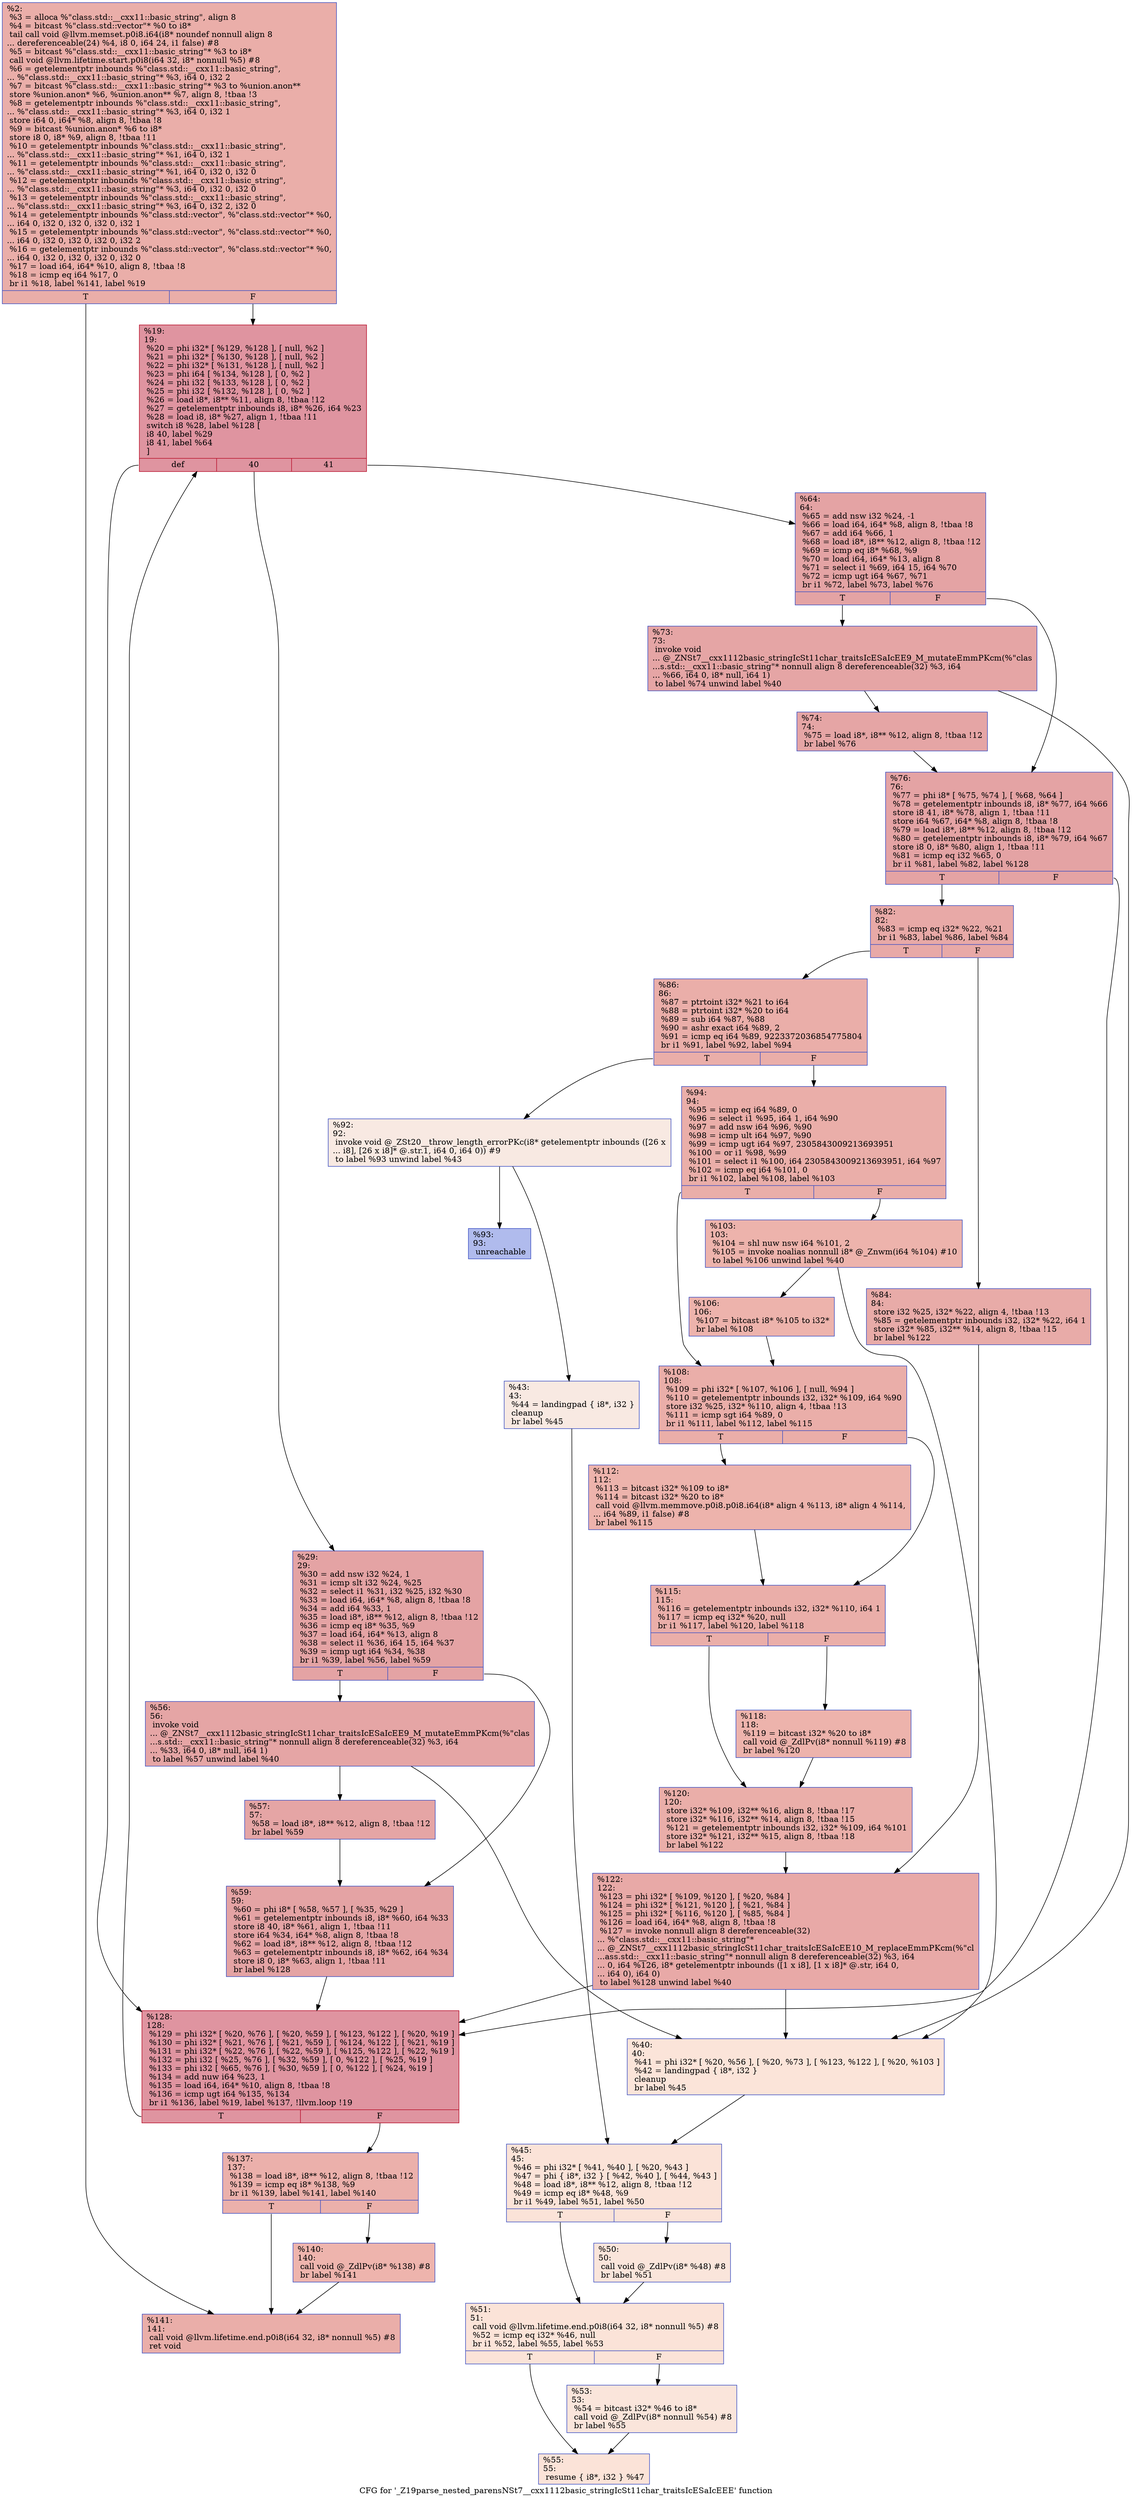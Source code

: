 digraph "CFG for '_Z19parse_nested_parensNSt7__cxx1112basic_stringIcSt11char_traitsIcESaIcEEE' function" {
	label="CFG for '_Z19parse_nested_parensNSt7__cxx1112basic_stringIcSt11char_traitsIcESaIcEEE' function";

	Node0x564a911736f0 [shape=record,color="#3d50c3ff", style=filled, fillcolor="#d0473d70",label="{%2:\l  %3 = alloca %\"class.std::__cxx11::basic_string\", align 8\l  %4 = bitcast %\"class.std::vector\"* %0 to i8*\l  tail call void @llvm.memset.p0i8.i64(i8* noundef nonnull align 8\l... dereferenceable(24) %4, i8 0, i64 24, i1 false) #8\l  %5 = bitcast %\"class.std::__cxx11::basic_string\"* %3 to i8*\l  call void @llvm.lifetime.start.p0i8(i64 32, i8* nonnull %5) #8\l  %6 = getelementptr inbounds %\"class.std::__cxx11::basic_string\",\l... %\"class.std::__cxx11::basic_string\"* %3, i64 0, i32 2\l  %7 = bitcast %\"class.std::__cxx11::basic_string\"* %3 to %union.anon**\l  store %union.anon* %6, %union.anon** %7, align 8, !tbaa !3\l  %8 = getelementptr inbounds %\"class.std::__cxx11::basic_string\",\l... %\"class.std::__cxx11::basic_string\"* %3, i64 0, i32 1\l  store i64 0, i64* %8, align 8, !tbaa !8\l  %9 = bitcast %union.anon* %6 to i8*\l  store i8 0, i8* %9, align 8, !tbaa !11\l  %10 = getelementptr inbounds %\"class.std::__cxx11::basic_string\",\l... %\"class.std::__cxx11::basic_string\"* %1, i64 0, i32 1\l  %11 = getelementptr inbounds %\"class.std::__cxx11::basic_string\",\l... %\"class.std::__cxx11::basic_string\"* %1, i64 0, i32 0, i32 0\l  %12 = getelementptr inbounds %\"class.std::__cxx11::basic_string\",\l... %\"class.std::__cxx11::basic_string\"* %3, i64 0, i32 0, i32 0\l  %13 = getelementptr inbounds %\"class.std::__cxx11::basic_string\",\l... %\"class.std::__cxx11::basic_string\"* %3, i64 0, i32 2, i32 0\l  %14 = getelementptr inbounds %\"class.std::vector\", %\"class.std::vector\"* %0,\l... i64 0, i32 0, i32 0, i32 0, i32 1\l  %15 = getelementptr inbounds %\"class.std::vector\", %\"class.std::vector\"* %0,\l... i64 0, i32 0, i32 0, i32 0, i32 2\l  %16 = getelementptr inbounds %\"class.std::vector\", %\"class.std::vector\"* %0,\l... i64 0, i32 0, i32 0, i32 0, i32 0\l  %17 = load i64, i64* %10, align 8, !tbaa !8\l  %18 = icmp eq i64 %17, 0\l  br i1 %18, label %141, label %19\l|{<s0>T|<s1>F}}"];
	Node0x564a911736f0:s0 -> Node0x564a91173ed0;
	Node0x564a911736f0:s1 -> Node0x564a91176290;
	Node0x564a91176290 [shape=record,color="#b70d28ff", style=filled, fillcolor="#b70d2870",label="{%19:\l19:                                               \l  %20 = phi i32* [ %129, %128 ], [ null, %2 ]\l  %21 = phi i32* [ %130, %128 ], [ null, %2 ]\l  %22 = phi i32* [ %131, %128 ], [ null, %2 ]\l  %23 = phi i64 [ %134, %128 ], [ 0, %2 ]\l  %24 = phi i32 [ %133, %128 ], [ 0, %2 ]\l  %25 = phi i32 [ %132, %128 ], [ 0, %2 ]\l  %26 = load i8*, i8** %11, align 8, !tbaa !12\l  %27 = getelementptr inbounds i8, i8* %26, i64 %23\l  %28 = load i8, i8* %27, align 1, !tbaa !11\l  switch i8 %28, label %128 [\l    i8 40, label %29\l    i8 41, label %64\l  ]\l|{<s0>def|<s1>40|<s2>41}}"];
	Node0x564a91176290:s0 -> Node0x564a91176400;
	Node0x564a91176290:s1 -> Node0x564a911773e0;
	Node0x564a91176290:s2 -> Node0x564a911774a0;
	Node0x564a911773e0 [shape=record,color="#3d50c3ff", style=filled, fillcolor="#c32e3170",label="{%29:\l29:                                               \l  %30 = add nsw i32 %24, 1\l  %31 = icmp slt i32 %24, %25\l  %32 = select i1 %31, i32 %25, i32 %30\l  %33 = load i64, i64* %8, align 8, !tbaa !8\l  %34 = add i64 %33, 1\l  %35 = load i8*, i8** %12, align 8, !tbaa !12\l  %36 = icmp eq i8* %35, %9\l  %37 = load i64, i64* %13, align 8\l  %38 = select i1 %36, i64 15, i64 %37\l  %39 = icmp ugt i64 %34, %38\l  br i1 %39, label %56, label %59\l|{<s0>T|<s1>F}}"];
	Node0x564a911773e0:s0 -> Node0x564a91178450;
	Node0x564a911773e0:s1 -> Node0x564a911784a0;
	Node0x564a911785e0 [shape=record,color="#3d50c3ff", style=filled, fillcolor="#f5c1a970",label="{%40:\l40:                                               \l  %41 = phi i32* [ %20, %56 ], [ %20, %73 ], [ %123, %122 ], [ %20, %103 ]\l  %42 = landingpad \{ i8*, i32 \}\l          cleanup\l  br label %45\l}"];
	Node0x564a911785e0 -> Node0x564a91178bd0;
	Node0x564a91178cd0 [shape=record,color="#3d50c3ff", style=filled, fillcolor="#efcebd70",label="{%43:\l43:                                               \l  %44 = landingpad \{ i8*, i32 \}\l          cleanup\l  br label %45\l}"];
	Node0x564a91178cd0 -> Node0x564a91178bd0;
	Node0x564a91178bd0 [shape=record,color="#3d50c3ff", style=filled, fillcolor="#f6bfa670",label="{%45:\l45:                                               \l  %46 = phi i32* [ %41, %40 ], [ %20, %43 ]\l  %47 = phi \{ i8*, i32 \} [ %42, %40 ], [ %44, %43 ]\l  %48 = load i8*, i8** %12, align 8, !tbaa !12\l  %49 = icmp eq i8* %48, %9\l  br i1 %49, label %51, label %50\l|{<s0>T|<s1>F}}"];
	Node0x564a91178bd0:s0 -> Node0x564a911790a0;
	Node0x564a91178bd0:s1 -> Node0x564a911790f0;
	Node0x564a911790f0 [shape=record,color="#3d50c3ff", style=filled, fillcolor="#f4c5ad70",label="{%50:\l50:                                               \l  call void @_ZdlPv(i8* %48) #8\l  br label %51\l}"];
	Node0x564a911790f0 -> Node0x564a911790a0;
	Node0x564a911790a0 [shape=record,color="#3d50c3ff", style=filled, fillcolor="#f6bfa670",label="{%51:\l51:                                               \l  call void @llvm.lifetime.end.p0i8(i64 32, i8* nonnull %5) #8\l  %52 = icmp eq i32* %46, null\l  br i1 %52, label %55, label %53\l|{<s0>T|<s1>F}}"];
	Node0x564a911790a0:s0 -> Node0x564a911797e0;
	Node0x564a911790a0:s1 -> Node0x564a91179830;
	Node0x564a91179830 [shape=record,color="#3d50c3ff", style=filled, fillcolor="#f4c5ad70",label="{%53:\l53:                                               \l  %54 = bitcast i32* %46 to i8*\l  call void @_ZdlPv(i8* nonnull %54) #8\l  br label %55\l}"];
	Node0x564a91179830 -> Node0x564a911797e0;
	Node0x564a911797e0 [shape=record,color="#3d50c3ff", style=filled, fillcolor="#f6bfa670",label="{%55:\l55:                                               \l  resume \{ i8*, i32 \} %47\l}"];
	Node0x564a91178450 [shape=record,color="#3d50c3ff", style=filled, fillcolor="#c5333470",label="{%56:\l56:                                               \l  invoke void\l... @_ZNSt7__cxx1112basic_stringIcSt11char_traitsIcESaIcEE9_M_mutateEmmPKcm(%\"clas\l...s.std::__cxx11::basic_string\"* nonnull align 8 dereferenceable(32) %3, i64\l... %33, i64 0, i8* null, i64 1)\l          to label %57 unwind label %40\l}"];
	Node0x564a91178450 -> Node0x564a91179c30;
	Node0x564a91178450 -> Node0x564a911785e0;
	Node0x564a91179c30 [shape=record,color="#3d50c3ff", style=filled, fillcolor="#c5333470",label="{%57:\l57:                                               \l  %58 = load i8*, i8** %12, align 8, !tbaa !12\l  br label %59\l}"];
	Node0x564a91179c30 -> Node0x564a911784a0;
	Node0x564a911784a0 [shape=record,color="#3d50c3ff", style=filled, fillcolor="#c32e3170",label="{%59:\l59:                                               \l  %60 = phi i8* [ %58, %57 ], [ %35, %29 ]\l  %61 = getelementptr inbounds i8, i8* %60, i64 %33\l  store i8 40, i8* %61, align 1, !tbaa !11\l  store i64 %34, i64* %8, align 8, !tbaa !8\l  %62 = load i8*, i8** %12, align 8, !tbaa !12\l  %63 = getelementptr inbounds i8, i8* %62, i64 %34\l  store i8 0, i8* %63, align 1, !tbaa !11\l  br label %128\l}"];
	Node0x564a911784a0 -> Node0x564a91176400;
	Node0x564a911774a0 [shape=record,color="#3d50c3ff", style=filled, fillcolor="#c32e3170",label="{%64:\l64:                                               \l  %65 = add nsw i32 %24, -1\l  %66 = load i64, i64* %8, align 8, !tbaa !8\l  %67 = add i64 %66, 1\l  %68 = load i8*, i8** %12, align 8, !tbaa !12\l  %69 = icmp eq i8* %68, %9\l  %70 = load i64, i64* %13, align 8\l  %71 = select i1 %69, i64 15, i64 %70\l  %72 = icmp ugt i64 %67, %71\l  br i1 %72, label %73, label %76\l|{<s0>T|<s1>F}}"];
	Node0x564a911774a0:s0 -> Node0x564a91178670;
	Node0x564a911774a0:s1 -> Node0x564a9117ad40;
	Node0x564a91178670 [shape=record,color="#3d50c3ff", style=filled, fillcolor="#c5333470",label="{%73:\l73:                                               \l  invoke void\l... @_ZNSt7__cxx1112basic_stringIcSt11char_traitsIcESaIcEE9_M_mutateEmmPKcm(%\"clas\l...s.std::__cxx11::basic_string\"* nonnull align 8 dereferenceable(32) %3, i64\l... %66, i64 0, i8* null, i64 1)\l          to label %74 unwind label %40\l}"];
	Node0x564a91178670 -> Node0x564a9117ae90;
	Node0x564a91178670 -> Node0x564a911785e0;
	Node0x564a9117ae90 [shape=record,color="#3d50c3ff", style=filled, fillcolor="#c5333470",label="{%74:\l74:                                               \l  %75 = load i8*, i8** %12, align 8, !tbaa !12\l  br label %76\l}"];
	Node0x564a9117ae90 -> Node0x564a9117ad40;
	Node0x564a9117ad40 [shape=record,color="#3d50c3ff", style=filled, fillcolor="#c32e3170",label="{%76:\l76:                                               \l  %77 = phi i8* [ %75, %74 ], [ %68, %64 ]\l  %78 = getelementptr inbounds i8, i8* %77, i64 %66\l  store i8 41, i8* %78, align 1, !tbaa !11\l  store i64 %67, i64* %8, align 8, !tbaa !8\l  %79 = load i8*, i8** %12, align 8, !tbaa !12\l  %80 = getelementptr inbounds i8, i8* %79, i64 %67\l  store i8 0, i8* %80, align 1, !tbaa !11\l  %81 = icmp eq i32 %65, 0\l  br i1 %81, label %82, label %128\l|{<s0>T|<s1>F}}"];
	Node0x564a9117ad40:s0 -> Node0x564a9117b5f0;
	Node0x564a9117ad40:s1 -> Node0x564a91176400;
	Node0x564a9117b5f0 [shape=record,color="#3d50c3ff", style=filled, fillcolor="#ca3b3770",label="{%82:\l82:                                               \l  %83 = icmp eq i32* %22, %21\l  br i1 %83, label %86, label %84\l|{<s0>T|<s1>F}}"];
	Node0x564a9117b5f0:s0 -> Node0x564a9117b780;
	Node0x564a9117b5f0:s1 -> Node0x564a9117b7d0;
	Node0x564a9117b7d0 [shape=record,color="#3d50c3ff", style=filled, fillcolor="#cc403a70",label="{%84:\l84:                                               \l  store i32 %25, i32* %22, align 4, !tbaa !13\l  %85 = getelementptr inbounds i32, i32* %22, i64 1\l  store i32* %85, i32** %14, align 8, !tbaa !15\l  br label %122\l}"];
	Node0x564a9117b7d0 -> Node0x564a91178730;
	Node0x564a9117b780 [shape=record,color="#3d50c3ff", style=filled, fillcolor="#d0473d70",label="{%86:\l86:                                               \l  %87 = ptrtoint i32* %21 to i64\l  %88 = ptrtoint i32* %20 to i64\l  %89 = sub i64 %87, %88\l  %90 = ashr exact i64 %89, 2\l  %91 = icmp eq i64 %89, 9223372036854775804\l  br i1 %91, label %92, label %94\l|{<s0>T|<s1>F}}"];
	Node0x564a9117b780:s0 -> Node0x564a9117bee0;
	Node0x564a9117b780:s1 -> Node0x564a9117bf30;
	Node0x564a9117bee0 [shape=record,color="#3d50c3ff", style=filled, fillcolor="#efcebd70",label="{%92:\l92:                                               \l  invoke void @_ZSt20__throw_length_errorPKc(i8* getelementptr inbounds ([26 x\l... i8], [26 x i8]* @.str.1, i64 0, i64 0)) #9\l          to label %93 unwind label %43\l}"];
	Node0x564a9117bee0 -> Node0x564a9117c0f0;
	Node0x564a9117bee0 -> Node0x564a91178cd0;
	Node0x564a9117c0f0 [shape=record,color="#3d50c3ff", style=filled, fillcolor="#4c66d670",label="{%93:\l93:                                               \l  unreachable\l}"];
	Node0x564a9117bf30 [shape=record,color="#3d50c3ff", style=filled, fillcolor="#d0473d70",label="{%94:\l94:                                               \l  %95 = icmp eq i64 %89, 0\l  %96 = select i1 %95, i64 1, i64 %90\l  %97 = add nsw i64 %96, %90\l  %98 = icmp ult i64 %97, %90\l  %99 = icmp ugt i64 %97, 2305843009213693951\l  %100 = or i1 %98, %99\l  %101 = select i1 %100, i64 2305843009213693951, i64 %97\l  %102 = icmp eq i64 %101, 0\l  br i1 %102, label %108, label %103\l|{<s0>T|<s1>F}}"];
	Node0x564a9117bf30:s0 -> Node0x564a9117c810;
	Node0x564a9117bf30:s1 -> Node0x564a911787c0;
	Node0x564a911787c0 [shape=record,color="#3d50c3ff", style=filled, fillcolor="#d6524470",label="{%103:\l103:                                              \l  %104 = shl nuw nsw i64 %101, 2\l  %105 = invoke noalias nonnull i8* @_Znwm(i64 %104) #10\l          to label %106 unwind label %40\l}"];
	Node0x564a911787c0 -> Node0x564a9117c9a0;
	Node0x564a911787c0 -> Node0x564a911785e0;
	Node0x564a9117c9a0 [shape=record,color="#3d50c3ff", style=filled, fillcolor="#d6524470",label="{%106:\l106:                                              \l  %107 = bitcast i8* %105 to i32*\l  br label %108\l}"];
	Node0x564a9117c9a0 -> Node0x564a9117c810;
	Node0x564a9117c810 [shape=record,color="#3d50c3ff", style=filled, fillcolor="#d0473d70",label="{%108:\l108:                                              \l  %109 = phi i32* [ %107, %106 ], [ null, %94 ]\l  %110 = getelementptr inbounds i32, i32* %109, i64 %90\l  store i32 %25, i32* %110, align 4, !tbaa !13\l  %111 = icmp sgt i64 %89, 0\l  br i1 %111, label %112, label %115\l|{<s0>T|<s1>F}}"];
	Node0x564a9117c810:s0 -> Node0x564a9117d610;
	Node0x564a9117c810:s1 -> Node0x564a9117d660;
	Node0x564a9117d610 [shape=record,color="#3d50c3ff", style=filled, fillcolor="#d6524470",label="{%112:\l112:                                              \l  %113 = bitcast i32* %109 to i8*\l  %114 = bitcast i32* %20 to i8*\l  call void @llvm.memmove.p0i8.p0i8.i64(i8* align 4 %113, i8* align 4 %114,\l... i64 %89, i1 false) #8\l  br label %115\l}"];
	Node0x564a9117d610 -> Node0x564a9117d660;
	Node0x564a9117d660 [shape=record,color="#3d50c3ff", style=filled, fillcolor="#d0473d70",label="{%115:\l115:                                              \l  %116 = getelementptr inbounds i32, i32* %110, i64 1\l  %117 = icmp eq i32* %20, null\l  br i1 %117, label %120, label %118\l|{<s0>T|<s1>F}}"];
	Node0x564a9117d660:s0 -> Node0x564a9117dcf0;
	Node0x564a9117d660:s1 -> Node0x564a9117dd40;
	Node0x564a9117dd40 [shape=record,color="#3d50c3ff", style=filled, fillcolor="#d6524470",label="{%118:\l118:                                              \l  %119 = bitcast i32* %20 to i8*\l  call void @_ZdlPv(i8* nonnull %119) #8\l  br label %120\l}"];
	Node0x564a9117dd40 -> Node0x564a9117dcf0;
	Node0x564a9117dcf0 [shape=record,color="#3d50c3ff", style=filled, fillcolor="#d0473d70",label="{%120:\l120:                                              \l  store i32* %109, i32** %16, align 8, !tbaa !17\l  store i32* %116, i32** %14, align 8, !tbaa !15\l  %121 = getelementptr inbounds i32, i32* %109, i64 %101\l  store i32* %121, i32** %15, align 8, !tbaa !18\l  br label %122\l}"];
	Node0x564a9117dcf0 -> Node0x564a91178730;
	Node0x564a91178730 [shape=record,color="#3d50c3ff", style=filled, fillcolor="#ca3b3770",label="{%122:\l122:                                              \l  %123 = phi i32* [ %109, %120 ], [ %20, %84 ]\l  %124 = phi i32* [ %121, %120 ], [ %21, %84 ]\l  %125 = phi i32* [ %116, %120 ], [ %85, %84 ]\l  %126 = load i64, i64* %8, align 8, !tbaa !8\l  %127 = invoke nonnull align 8 dereferenceable(32)\l... %\"class.std::__cxx11::basic_string\"*\l... @_ZNSt7__cxx1112basic_stringIcSt11char_traitsIcESaIcEE10_M_replaceEmmPKcm(%\"cl\l...ass.std::__cxx11::basic_string\"* nonnull align 8 dereferenceable(32) %3, i64\l... 0, i64 %126, i8* getelementptr inbounds ([1 x i8], [1 x i8]* @.str, i64 0,\l... i64 0), i64 0)\l          to label %128 unwind label %40\l}"];
	Node0x564a91178730 -> Node0x564a91176400;
	Node0x564a91178730 -> Node0x564a911785e0;
	Node0x564a91176400 [shape=record,color="#b70d28ff", style=filled, fillcolor="#b70d2870",label="{%128:\l128:                                              \l  %129 = phi i32* [ %20, %76 ], [ %20, %59 ], [ %123, %122 ], [ %20, %19 ]\l  %130 = phi i32* [ %21, %76 ], [ %21, %59 ], [ %124, %122 ], [ %21, %19 ]\l  %131 = phi i32* [ %22, %76 ], [ %22, %59 ], [ %125, %122 ], [ %22, %19 ]\l  %132 = phi i32 [ %25, %76 ], [ %32, %59 ], [ 0, %122 ], [ %25, %19 ]\l  %133 = phi i32 [ %65, %76 ], [ %30, %59 ], [ 0, %122 ], [ %24, %19 ]\l  %134 = add nuw i64 %23, 1\l  %135 = load i64, i64* %10, align 8, !tbaa !8\l  %136 = icmp ugt i64 %135, %134\l  br i1 %136, label %19, label %137, !llvm.loop !19\l|{<s0>T|<s1>F}}"];
	Node0x564a91176400:s0 -> Node0x564a91176290;
	Node0x564a91176400:s1 -> Node0x564a9117ffd0;
	Node0x564a9117ffd0 [shape=record,color="#3d50c3ff", style=filled, fillcolor="#d24b4070",label="{%137:\l137:                                              \l  %138 = load i8*, i8** %12, align 8, !tbaa !12\l  %139 = icmp eq i8* %138, %9\l  br i1 %139, label %141, label %140\l|{<s0>T|<s1>F}}"];
	Node0x564a9117ffd0:s0 -> Node0x564a91173ed0;
	Node0x564a9117ffd0:s1 -> Node0x564a91180250;
	Node0x564a91180250 [shape=record,color="#3d50c3ff", style=filled, fillcolor="#d8564670",label="{%140:\l140:                                              \l  call void @_ZdlPv(i8* %138) #8\l  br label %141\l}"];
	Node0x564a91180250 -> Node0x564a91173ed0;
	Node0x564a91173ed0 [shape=record,color="#3d50c3ff", style=filled, fillcolor="#d0473d70",label="{%141:\l141:                                              \l  call void @llvm.lifetime.end.p0i8(i64 32, i8* nonnull %5) #8\l  ret void\l}"];
}
